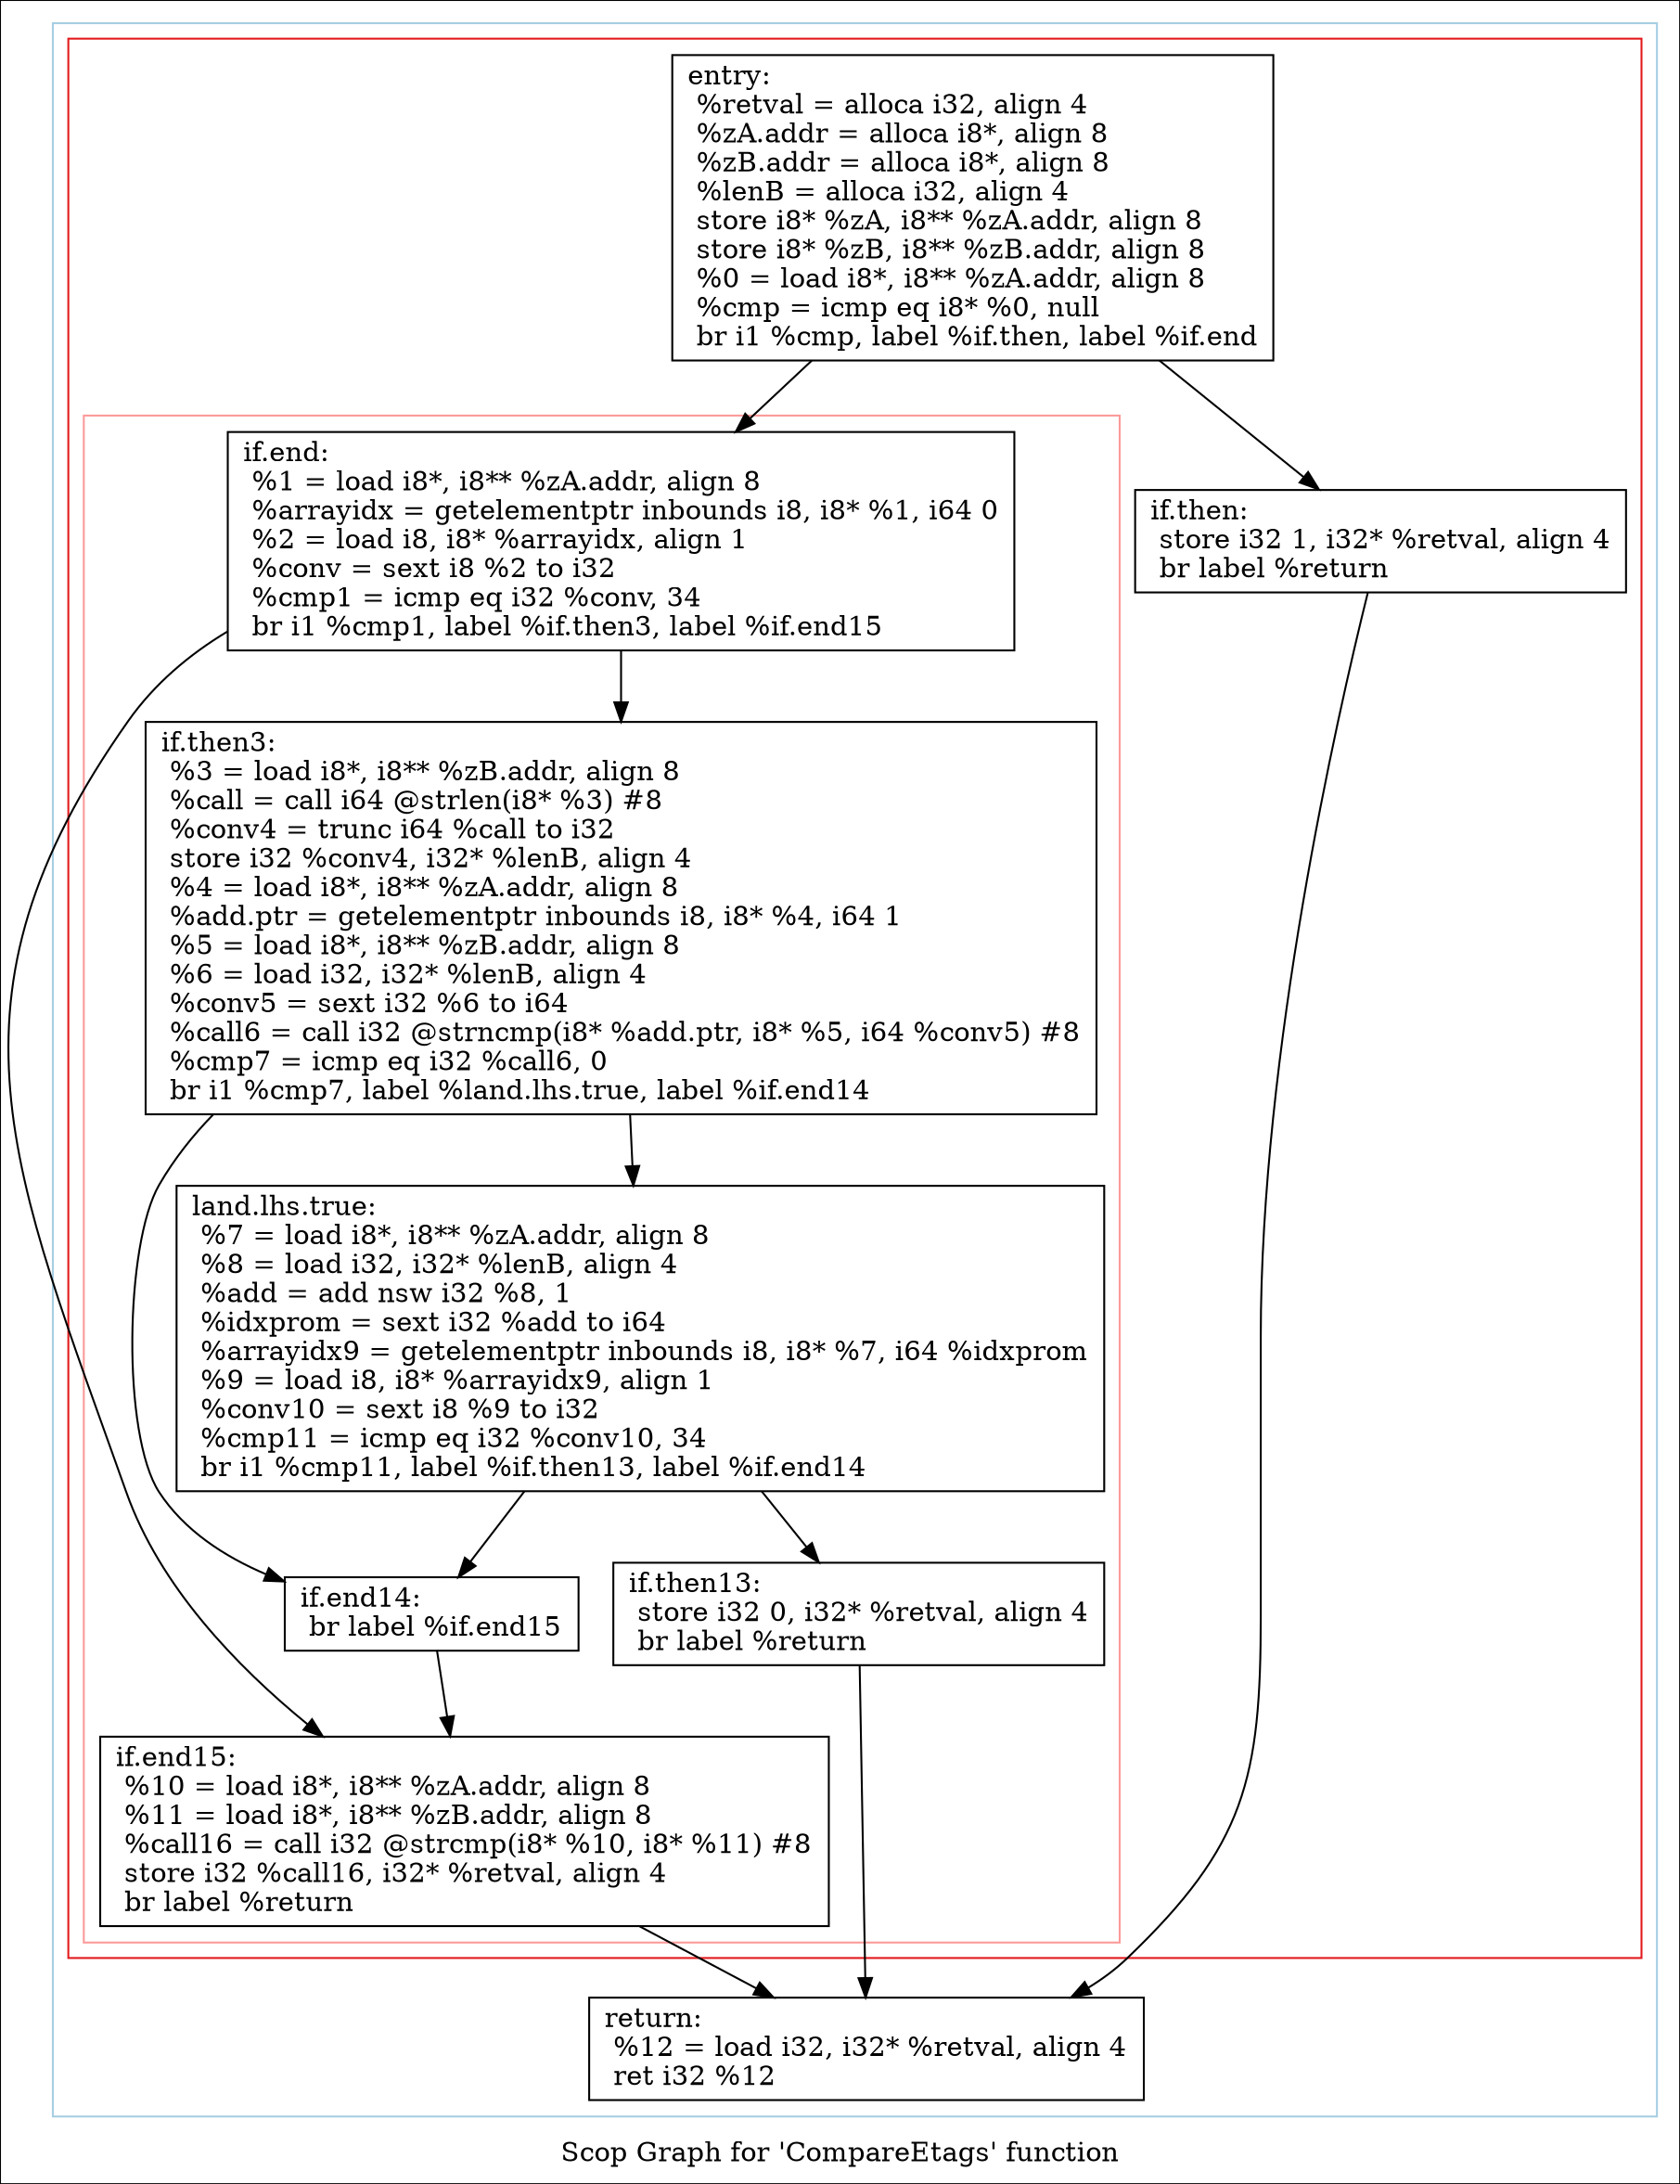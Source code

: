 digraph "Scop Graph for 'CompareEtags' function" {
	label="Scop Graph for 'CompareEtags' function";

	Node0x2057360 [shape=record,label="{entry:\l  %retval = alloca i32, align 4\l  %zA.addr = alloca i8*, align 8\l  %zB.addr = alloca i8*, align 8\l  %lenB = alloca i32, align 4\l  store i8* %zA, i8** %zA.addr, align 8\l  store i8* %zB, i8** %zB.addr, align 8\l  %0 = load i8*, i8** %zA.addr, align 8\l  %cmp = icmp eq i8* %0, null\l  br i1 %cmp, label %if.then, label %if.end\l}"];
	Node0x2057360 -> Node0x2001af0;
	Node0x2057360 -> Node0x2024550;
	Node0x2001af0 [shape=record,label="{if.then:                                          \l  store i32 1, i32* %retval, align 4\l  br label %return\l}"];
	Node0x2001af0 -> Node0x1ffdb80;
	Node0x1ffdb80 [shape=record,label="{return:                                           \l  %12 = load i32, i32* %retval, align 4\l  ret i32 %12\l}"];
	Node0x2024550 [shape=record,label="{if.end:                                           \l  %1 = load i8*, i8** %zA.addr, align 8\l  %arrayidx = getelementptr inbounds i8, i8* %1, i64 0\l  %2 = load i8, i8* %arrayidx, align 1\l  %conv = sext i8 %2 to i32\l  %cmp1 = icmp eq i32 %conv, 34\l  br i1 %cmp1, label %if.then3, label %if.end15\l}"];
	Node0x2024550 -> Node0x1fec6c0;
	Node0x2024550 -> Node0x203b2c0;
	Node0x1fec6c0 [shape=record,label="{if.then3:                                         \l  %3 = load i8*, i8** %zB.addr, align 8\l  %call = call i64 @strlen(i8* %3) #8\l  %conv4 = trunc i64 %call to i32\l  store i32 %conv4, i32* %lenB, align 4\l  %4 = load i8*, i8** %zA.addr, align 8\l  %add.ptr = getelementptr inbounds i8, i8* %4, i64 1\l  %5 = load i8*, i8** %zB.addr, align 8\l  %6 = load i32, i32* %lenB, align 4\l  %conv5 = sext i32 %6 to i64\l  %call6 = call i32 @strncmp(i8* %add.ptr, i8* %5, i64 %conv5) #8\l  %cmp7 = icmp eq i32 %call6, 0\l  br i1 %cmp7, label %land.lhs.true, label %if.end14\l}"];
	Node0x1fec6c0 -> Node0x207c4e0;
	Node0x1fec6c0 -> Node0x2085700;
	Node0x207c4e0 [shape=record,label="{land.lhs.true:                                    \l  %7 = load i8*, i8** %zA.addr, align 8\l  %8 = load i32, i32* %lenB, align 4\l  %add = add nsw i32 %8, 1\l  %idxprom = sext i32 %add to i64\l  %arrayidx9 = getelementptr inbounds i8, i8* %7, i64 %idxprom\l  %9 = load i8, i8* %arrayidx9, align 1\l  %conv10 = sext i8 %9 to i32\l  %cmp11 = icmp eq i32 %conv10, 34\l  br i1 %cmp11, label %if.then13, label %if.end14\l}"];
	Node0x207c4e0 -> Node0x1ffe640;
	Node0x207c4e0 -> Node0x2085700;
	Node0x1ffe640 [shape=record,label="{if.then13:                                        \l  store i32 0, i32* %retval, align 4\l  br label %return\l}"];
	Node0x1ffe640 -> Node0x1ffdb80;
	Node0x2085700 [shape=record,label="{if.end14:                                         \l  br label %if.end15\l}"];
	Node0x2085700 -> Node0x203b2c0;
	Node0x203b2c0 [shape=record,label="{if.end15:                                         \l  %10 = load i8*, i8** %zA.addr, align 8\l  %11 = load i8*, i8** %zB.addr, align 8\l  %call16 = call i32 @strcmp(i8* %10, i8* %11) #8\l  store i32 %call16, i32* %retval, align 4\l  br label %return\l}"];
	Node0x203b2c0 -> Node0x1ffdb80;
	colorscheme = "paired12"
        subgraph cluster_0x20957b0 {
          label = "";
          style = solid;
          color = 1
          subgraph cluster_0x2116220 {
            label = "";
            style = solid;
            color = 6
            subgraph cluster_0x20a63e0 {
              label = "";
              style = solid;
              color = 5
              Node0x2024550;
              Node0x1fec6c0;
              Node0x207c4e0;
              Node0x1ffe640;
              Node0x2085700;
              Node0x203b2c0;
            }
            Node0x2057360;
            Node0x2001af0;
          }
          Node0x1ffdb80;
        }
}

